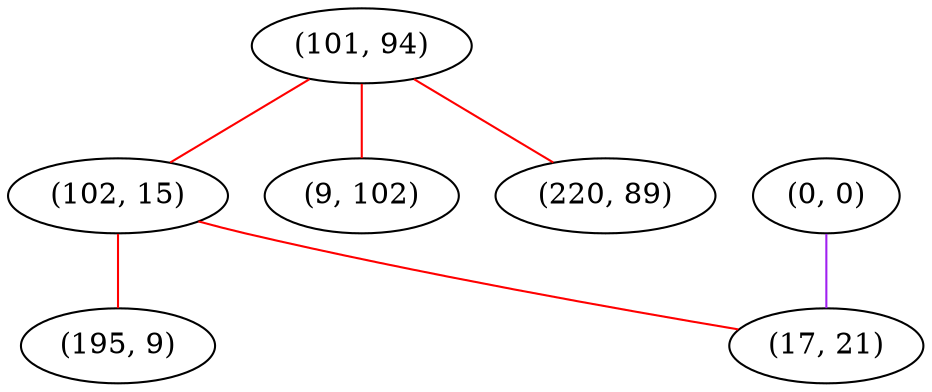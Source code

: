 graph "" {
"(101, 94)";
"(0, 0)";
"(102, 15)";
"(9, 102)";
"(17, 21)";
"(195, 9)";
"(220, 89)";
"(101, 94)" -- "(220, 89)"  [color=red, key=0, weight=1];
"(101, 94)" -- "(102, 15)"  [color=red, key=0, weight=1];
"(101, 94)" -- "(9, 102)"  [color=red, key=0, weight=1];
"(0, 0)" -- "(17, 21)"  [color=purple, key=0, weight=4];
"(102, 15)" -- "(17, 21)"  [color=red, key=0, weight=1];
"(102, 15)" -- "(195, 9)"  [color=red, key=0, weight=1];
}
